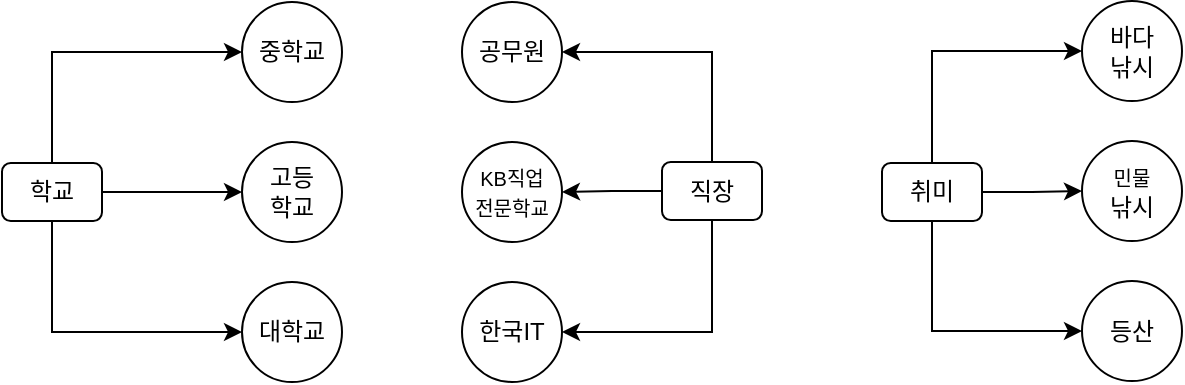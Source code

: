 <mxfile version="20.8.20" type="device"><diagram name="Page-1" id="10a91c8b-09ff-31b1-d368-03940ed4cc9e"><mxGraphModel dx="844" dy="416" grid="1" gridSize="10" guides="1" tooltips="1" connect="1" arrows="1" fold="1" page="1" pageScale="1" pageWidth="1100" pageHeight="850" background="none" math="0" shadow="0"><root><mxCell id="0"/><mxCell id="1" parent="0"/><mxCell id="qJpDlv_AQ7ZXXjMtACbE-23" style="edgeStyle=orthogonalEdgeStyle;rounded=0;orthogonalLoop=1;jettySize=auto;html=1;exitX=1;exitY=0.5;exitDx=0;exitDy=0;entryX=0;entryY=0.5;entryDx=0;entryDy=0;fontSize=10;" edge="1" parent="1" source="qJpDlv_AQ7ZXXjMtACbE-1" target="qJpDlv_AQ7ZXXjMtACbE-6"><mxGeometry relative="1" as="geometry"/></mxCell><mxCell id="qJpDlv_AQ7ZXXjMtACbE-24" style="edgeStyle=orthogonalEdgeStyle;rounded=0;orthogonalLoop=1;jettySize=auto;html=1;exitX=0.5;exitY=0;exitDx=0;exitDy=0;entryX=0;entryY=0.5;entryDx=0;entryDy=0;fontSize=10;" edge="1" parent="1" source="qJpDlv_AQ7ZXXjMtACbE-1" target="qJpDlv_AQ7ZXXjMtACbE-5"><mxGeometry relative="1" as="geometry"/></mxCell><mxCell id="qJpDlv_AQ7ZXXjMtACbE-25" style="edgeStyle=orthogonalEdgeStyle;rounded=0;orthogonalLoop=1;jettySize=auto;html=1;exitX=0.5;exitY=1;exitDx=0;exitDy=0;entryX=0;entryY=0.5;entryDx=0;entryDy=0;fontSize=10;" edge="1" parent="1" source="qJpDlv_AQ7ZXXjMtACbE-1" target="qJpDlv_AQ7ZXXjMtACbE-7"><mxGeometry relative="1" as="geometry"/></mxCell><mxCell id="qJpDlv_AQ7ZXXjMtACbE-1" value="학교" style="rounded=1;whiteSpace=wrap;html=1;" vertex="1" parent="1"><mxGeometry x="220" y="340.5" width="50" height="29" as="geometry"/></mxCell><mxCell id="qJpDlv_AQ7ZXXjMtACbE-26" style="edgeStyle=orthogonalEdgeStyle;rounded=0;orthogonalLoop=1;jettySize=auto;html=1;exitX=0;exitY=0.5;exitDx=0;exitDy=0;entryX=1;entryY=0.5;entryDx=0;entryDy=0;fontSize=10;" edge="1" parent="1" source="qJpDlv_AQ7ZXXjMtACbE-2" target="qJpDlv_AQ7ZXXjMtACbE-9"><mxGeometry relative="1" as="geometry"/></mxCell><mxCell id="qJpDlv_AQ7ZXXjMtACbE-27" style="edgeStyle=orthogonalEdgeStyle;rounded=0;orthogonalLoop=1;jettySize=auto;html=1;exitX=0.5;exitY=0;exitDx=0;exitDy=0;entryX=1;entryY=0.5;entryDx=0;entryDy=0;fontSize=10;" edge="1" parent="1" source="qJpDlv_AQ7ZXXjMtACbE-2" target="qJpDlv_AQ7ZXXjMtACbE-8"><mxGeometry relative="1" as="geometry"/></mxCell><mxCell id="qJpDlv_AQ7ZXXjMtACbE-28" style="edgeStyle=orthogonalEdgeStyle;rounded=0;orthogonalLoop=1;jettySize=auto;html=1;exitX=0.5;exitY=1;exitDx=0;exitDy=0;fontSize=10;entryX=1;entryY=0.5;entryDx=0;entryDy=0;" edge="1" parent="1" source="qJpDlv_AQ7ZXXjMtACbE-2" target="qJpDlv_AQ7ZXXjMtACbE-10"><mxGeometry relative="1" as="geometry"/></mxCell><mxCell id="qJpDlv_AQ7ZXXjMtACbE-2" value="직장" style="rounded=1;whiteSpace=wrap;html=1;" vertex="1" parent="1"><mxGeometry x="550" y="340" width="50" height="29" as="geometry"/></mxCell><mxCell id="qJpDlv_AQ7ZXXjMtACbE-29" style="edgeStyle=orthogonalEdgeStyle;rounded=0;orthogonalLoop=1;jettySize=auto;html=1;exitX=1;exitY=0.5;exitDx=0;exitDy=0;entryX=0;entryY=0.5;entryDx=0;entryDy=0;fontSize=10;" edge="1" parent="1" source="qJpDlv_AQ7ZXXjMtACbE-3" target="qJpDlv_AQ7ZXXjMtACbE-12"><mxGeometry relative="1" as="geometry"/></mxCell><mxCell id="qJpDlv_AQ7ZXXjMtACbE-30" style="edgeStyle=orthogonalEdgeStyle;rounded=0;orthogonalLoop=1;jettySize=auto;html=1;exitX=0.5;exitY=0;exitDx=0;exitDy=0;entryX=0;entryY=0.5;entryDx=0;entryDy=0;fontSize=10;" edge="1" parent="1" source="qJpDlv_AQ7ZXXjMtACbE-3" target="qJpDlv_AQ7ZXXjMtACbE-11"><mxGeometry relative="1" as="geometry"/></mxCell><mxCell id="qJpDlv_AQ7ZXXjMtACbE-31" style="edgeStyle=orthogonalEdgeStyle;rounded=0;orthogonalLoop=1;jettySize=auto;html=1;exitX=0.5;exitY=1;exitDx=0;exitDy=0;entryX=0;entryY=0.5;entryDx=0;entryDy=0;fontSize=10;" edge="1" parent="1" source="qJpDlv_AQ7ZXXjMtACbE-3" target="qJpDlv_AQ7ZXXjMtACbE-13"><mxGeometry relative="1" as="geometry"/></mxCell><mxCell id="qJpDlv_AQ7ZXXjMtACbE-3" value="취미" style="rounded=1;whiteSpace=wrap;html=1;" vertex="1" parent="1"><mxGeometry x="660" y="340.5" width="50" height="29" as="geometry"/></mxCell><mxCell id="qJpDlv_AQ7ZXXjMtACbE-5" value="중학교" style="ellipse;whiteSpace=wrap;html=1;aspect=fixed;" vertex="1" parent="1"><mxGeometry x="340" y="260" width="50" height="50" as="geometry"/></mxCell><mxCell id="qJpDlv_AQ7ZXXjMtACbE-6" value="고등&lt;br&gt;학교" style="ellipse;whiteSpace=wrap;html=1;aspect=fixed;" vertex="1" parent="1"><mxGeometry x="340" y="330" width="50" height="50" as="geometry"/></mxCell><mxCell id="qJpDlv_AQ7ZXXjMtACbE-7" value="대학교" style="ellipse;whiteSpace=wrap;html=1;aspect=fixed;" vertex="1" parent="1"><mxGeometry x="340" y="400" width="50" height="50" as="geometry"/></mxCell><mxCell id="qJpDlv_AQ7ZXXjMtACbE-8" value="공무원" style="ellipse;whiteSpace=wrap;html=1;aspect=fixed;" vertex="1" parent="1"><mxGeometry x="450" y="260" width="50" height="50" as="geometry"/></mxCell><mxCell id="qJpDlv_AQ7ZXXjMtACbE-9" value="&lt;font style=&quot;font-size: 10px;&quot;&gt;KB직업&lt;br&gt;전문학교&lt;/font&gt;" style="ellipse;whiteSpace=wrap;html=1;aspect=fixed;" vertex="1" parent="1"><mxGeometry x="450" y="330" width="50" height="50" as="geometry"/></mxCell><mxCell id="qJpDlv_AQ7ZXXjMtACbE-10" value="한국IT" style="ellipse;whiteSpace=wrap;html=1;aspect=fixed;" vertex="1" parent="1"><mxGeometry x="450" y="400" width="50" height="50" as="geometry"/></mxCell><mxCell id="qJpDlv_AQ7ZXXjMtACbE-11" value="바다&lt;br&gt;낚시" style="ellipse;whiteSpace=wrap;html=1;aspect=fixed;" vertex="1" parent="1"><mxGeometry x="760" y="259.5" width="50" height="50" as="geometry"/></mxCell><mxCell id="qJpDlv_AQ7ZXXjMtACbE-12" value="&lt;span style=&quot;font-size: 10px;&quot;&gt;민물&lt;br&gt;&lt;/span&gt;낚시" style="ellipse;whiteSpace=wrap;html=1;aspect=fixed;" vertex="1" parent="1"><mxGeometry x="760" y="329.5" width="50" height="50" as="geometry"/></mxCell><mxCell id="qJpDlv_AQ7ZXXjMtACbE-13" value="등산" style="ellipse;whiteSpace=wrap;html=1;aspect=fixed;" vertex="1" parent="1"><mxGeometry x="760" y="399.5" width="50" height="50" as="geometry"/></mxCell></root></mxGraphModel></diagram></mxfile>